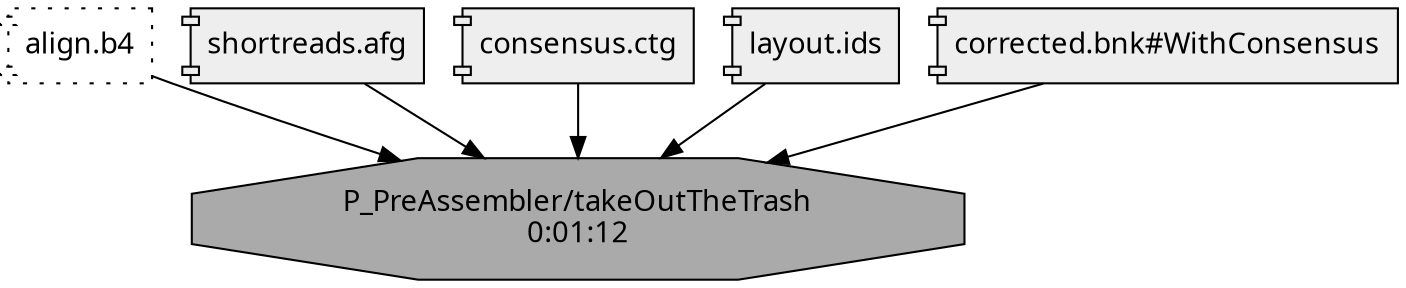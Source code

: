 digraph "workflow://Anonymous/PostWorkflow" {
"file://Anonymous/align.b4" [shape=component, label="align.b4", fillcolor="#EEEEEE", style=dotted, fontname="Times New Roman"];

"file://Anonymous/shortreads.afg" [shape=component, label="shortreads.afg", fillcolor="#EEEEEE", style=filled, fontname="Times New Roman"];

"file://Anonymous/consensus.ctg" [shape=component, label="consensus.ctg", fillcolor="#EEEEEE", style=filled, fontname="Times New Roman"];

"task://Anonymous/P_PreAssembler/takeOutTheTrash" [shape=octagon, label="P_PreAssembler/takeOutTheTrash\n0:01:12", color="#000000", fillcolor="#AAAAAA", style=filled, fontname="Times New Roman"];

"file://Anonymous/layout.ids" [shape=component, label="layout.ids", fillcolor="#EEEEEE", style=filled, fontname="Times New Roman"];

"file://Anonymous/corrected.bnk#WithConsensus" [shape=component, label="corrected.bnk#WithConsensus", fillcolor="#EEEEEE", style=filled, fontname="Times New Roman"];

"file://Anonymous/align.b4" -> "task://Anonymous/P_PreAssembler/takeOutTheTrash";
"file://Anonymous/shortreads.afg" -> "task://Anonymous/P_PreAssembler/takeOutTheTrash";
"file://Anonymous/consensus.ctg" -> "task://Anonymous/P_PreAssembler/takeOutTheTrash";
"file://Anonymous/layout.ids" -> "task://Anonymous/P_PreAssembler/takeOutTheTrash";
"file://Anonymous/corrected.bnk#WithConsensus" -> "task://Anonymous/P_PreAssembler/takeOutTheTrash";
}